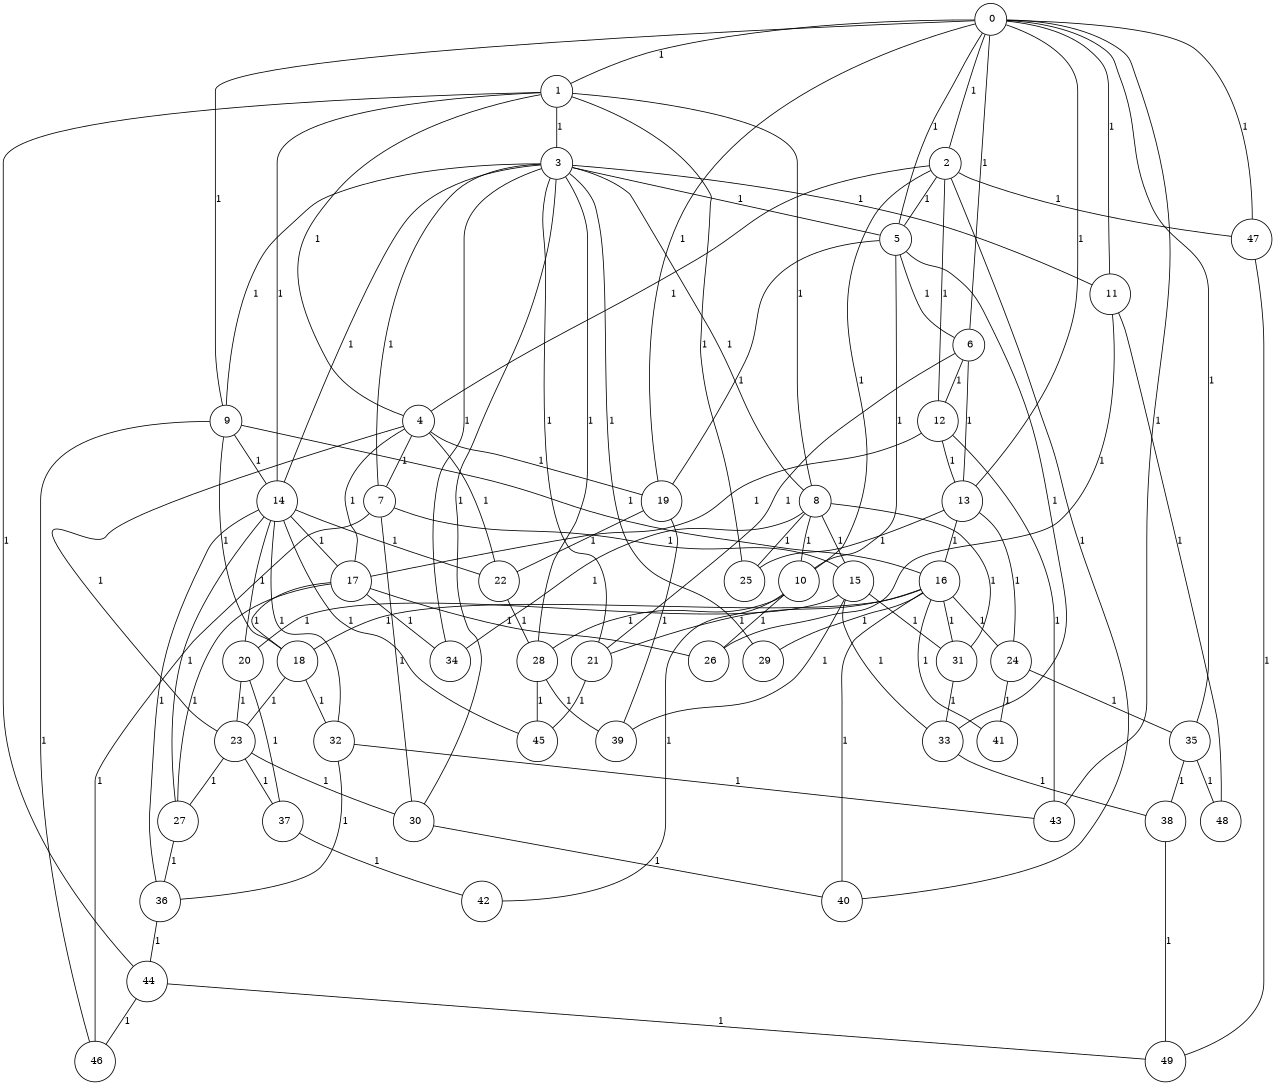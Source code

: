 graph G {
size="8.5,11;"
ratio = "expand;"
fixedsize="true;"
overlap="scale;"
node[shape=circle,width=.12,hight=.12,fontsize=12]
edge[fontsize=12]

0[label=" 0" color=black, pos="0.49977338,0.73396808!"];
1[label=" 1" color=black, pos="2.0432225,0.20189852!"];
2[label=" 2" color=black, pos="0.84043349,0.74437226!"];
3[label=" 3" color=black, pos="2.8550512,0.97060969!"];
4[label=" 4" color=black, pos="0.91664856,2.4892985!"];
5[label=" 5" color=black, pos="0.86083385,0.77502508!"];
6[label=" 6" color=black, pos="2.0258531,0.66985737!"];
7[label=" 7" color=black, pos="1.122217,0.42398131!"];
8[label=" 8" color=black, pos="2.7909891,1.0187743!"];
9[label=" 9" color=black, pos="0.23973209,0.64703301!"];
10[label=" 10" color=black, pos="1.0993164,2.0691378!"];
11[label=" 11" color=black, pos="1.5523868,2.6955347!"];
12[label=" 12" color=black, pos="2.9384561,2.5548664!"];
13[label=" 13" color=black, pos="0.22217974,1.0659098!"];
14[label=" 14" color=black, pos="1.7285891,0.52689201!"];
15[label=" 15" color=black, pos="0.94218844,0.47279638!"];
16[label=" 16" color=black, pos="0.10882271,2.5673891!"];
17[label=" 17" color=black, pos="2.7122436,2.4287204!"];
18[label=" 18" color=black, pos="0.60582736,2.7659276!"];
19[label=" 19" color=black, pos="1.5376057,1.6272496!"];
20[label=" 20" color=black, pos="1.6462954,0.2753518!"];
21[label=" 21" color=black, pos="2.5120076,0.11650797!"];
22[label=" 22" color=black, pos="1.0770289,0.091402676!"];
23[label=" 23" color=black, pos="0.5942733,2.7523948!"];
24[label=" 24" color=black, pos="0.055769771,1.0516508!"];
25[label=" 25" color=black, pos="1.534206,1.5795733!"];
26[label=" 26" color=black, pos="2.9782294,1.2982476!"];
27[label=" 27" color=black, pos="0.80696322,2.9918969!"];
28[label=" 28" color=black, pos="2.1076132,1.3217338!"];
29[label=" 29" color=black, pos="2.6085104,0.86021736!"];
30[label=" 30" color=black, pos="0.081641743,0.70475656!"];
31[label=" 31" color=black, pos="1.5158191,2.3790111!"];
32[label=" 32" color=black, pos="0.77693534,2.3396022!"];
33[label=" 33" color=black, pos="0.91103308,2.4511747!"];
34[label=" 34" color=black, pos="1.2646765,1.4050976!"];
35[label=" 35" color=black, pos="2.6749195,2.5248983!"];
36[label=" 36" color=black, pos="0.66424324,0.40215335!"];
37[label=" 37" color=black, pos="1.2848739,2.9582929!"];
38[label=" 38" color=black, pos="2.2139908,0.042430664!"];
39[label=" 39" color=black, pos="2.1202008,0.30139873!"];
40[label=" 40" color=black, pos="1.8521036,2.2082775!"];
41[label=" 41" color=black, pos="1.5601764,2.6523992!"];
42[label=" 42" color=black, pos="2.4088746,1.8964926!"];
43[label=" 43" color=black, pos="2.4544913,0.86632666!"];
44[label=" 44" color=black, pos="2.268023,2.3914881!"];
45[label=" 45" color=black, pos="2.5308507,2.9194125!"];
46[label=" 46" color=black, pos="2.0128304,2.4746513!"];
47[label=" 47" color=black, pos="0.38328489,0.030167439!"];
48[label=" 48" color=black, pos="1.417051,2.9985251!"];
49[label=" 49" color=black, pos="0.89789724,0.80208035!"];
0--1[label="1"]
0--2[label="1"]
0--5[label="1"]
0--6[label="1"]
0--9[label="1"]
0--11[label="1"]
0--13[label="1"]
0--19[label="1"]
0--35[label="1"]
0--43[label="1"]
0--47[label="1"]
1--3[label="1"]
1--4[label="1"]
1--8[label="1"]
1--14[label="1"]
1--25[label="1"]
1--44[label="1"]
2--4[label="1"]
2--5[label="1"]
2--10[label="1"]
2--12[label="1"]
2--40[label="1"]
2--47[label="1"]
3--5[label="1"]
3--7[label="1"]
3--8[label="1"]
3--9[label="1"]
3--11[label="1"]
3--14[label="1"]
3--21[label="1"]
3--28[label="1"]
3--29[label="1"]
3--30[label="1"]
3--34[label="1"]
4--7[label="1"]
4--17[label="1"]
4--19[label="1"]
4--22[label="1"]
4--23[label="1"]
5--6[label="1"]
5--10[label="1"]
5--19[label="1"]
5--33[label="1"]
6--12[label="1"]
6--13[label="1"]
6--21[label="1"]
7--15[label="1"]
7--30[label="1"]
7--46[label="1"]
8--10[label="1"]
8--15[label="1"]
8--25[label="1"]
8--31[label="1"]
8--34[label="1"]
9--14[label="1"]
9--16[label="1"]
9--18[label="1"]
9--46[label="1"]
10--26[label="1"]
10--28[label="1"]
10--42[label="1"]
11--26[label="1"]
11--48[label="1"]
12--13[label="1"]
12--17[label="1"]
12--43[label="1"]
13--16[label="1"]
13--24[label="1"]
13--25[label="1"]
14--17[label="1"]
14--20[label="1"]
14--22[label="1"]
14--27[label="1"]
14--32[label="1"]
14--36[label="1"]
14--45[label="1"]
15--20[label="1"]
15--31[label="1"]
15--33[label="1"]
15--39[label="1"]
16--18[label="1"]
16--21[label="1"]
16--24[label="1"]
16--29[label="1"]
16--31[label="1"]
16--40[label="1"]
16--41[label="1"]
17--18[label="1"]
17--26[label="1"]
17--27[label="1"]
17--34[label="1"]
18--23[label="1"]
18--32[label="1"]
19--22[label="1"]
19--39[label="1"]
20--23[label="1"]
20--37[label="1"]
21--45[label="1"]
22--28[label="1"]
23--27[label="1"]
23--30[label="1"]
23--37[label="1"]
24--35[label="1"]
24--41[label="1"]
27--36[label="1"]
28--39[label="1"]
28--45[label="1"]
30--40[label="1"]
31--33[label="1"]
32--36[label="1"]
32--43[label="1"]
33--38[label="1"]
35--38[label="1"]
35--48[label="1"]
36--44[label="1"]
37--42[label="1"]
38--49[label="1"]
44--46[label="1"]
44--49[label="1"]
47--49[label="1"]

}
